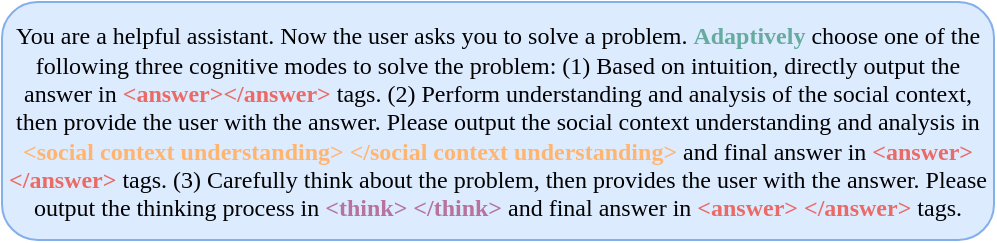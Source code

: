 <mxfile version="26.2.12">
  <diagram name="第 1 页" id="Y7QOJx2r_tzYW9NVxo1p">
    <mxGraphModel dx="682" dy="374" grid="0" gridSize="10" guides="1" tooltips="1" connect="1" arrows="1" fold="1" page="1" pageScale="1" pageWidth="827" pageHeight="1169" math="0" shadow="0">
      <root>
        <mxCell id="0" />
        <mxCell id="1" parent="0" />
        <mxCell id="SlckpqN3JJYEH6s-8-F8-2" value="&lt;span&gt;&lt;font face=&quot;Times New Roman&quot;&gt;You are a helpful assistant. Now the user asks you to solve a problem. &lt;b&gt;&lt;font style=&quot;color: rgb(103, 171, 159);&quot;&gt;Adaptively &lt;/font&gt;&lt;/b&gt;choose one of the following three cognitive modes to solve the problem: (1) Based on intuition, directly output the answer in &lt;b&gt;&lt;font style=&quot;color: rgb(234, 107, 102);&quot;&gt;&amp;lt;answer&amp;gt;&amp;lt;/answer&amp;gt;&lt;/font&gt;&lt;/b&gt; tags. (2) Perform understanding and analysis of the social context, then provide the user with the answer. Please output the social context understanding and analysis in &lt;b&gt;&lt;font style=&quot;color: rgb(255, 181, 112);&quot;&gt;&amp;lt;social context understanding&amp;gt; &amp;lt;/social context understanding&amp;gt;&lt;/font&gt;&lt;/b&gt; and final answer in &lt;b&gt;&lt;font style=&quot;color: rgb(234, 107, 102);&quot;&gt;&amp;lt;answer&amp;gt; &amp;lt;/answer&amp;gt;&lt;/font&gt;&lt;/b&gt; tags. (3) Carefully think about the problem, then provides the user with the answer. Please output the thinking process in &lt;b&gt;&lt;font style=&quot;color: rgb(181, 115, 157);&quot;&gt;&amp;lt;think&amp;gt; &amp;lt;/think&amp;gt;&lt;/font&gt;&lt;/b&gt; and final answer in &lt;b&gt;&lt;font style=&quot;color: rgb(234, 107, 102);&quot;&gt;&amp;lt;answer&amp;gt; &amp;lt;/answer&amp;gt;&lt;/font&gt;&lt;/b&gt; tags.&lt;/font&gt;&lt;/span&gt;" style="rounded=1;whiteSpace=wrap;html=1;align=center;fillColor=#DDEBFF;strokeColor=#85AFEB;" vertex="1" parent="1">
          <mxGeometry x="82" y="142" width="496" height="119" as="geometry" />
        </mxCell>
      </root>
    </mxGraphModel>
  </diagram>
</mxfile>
